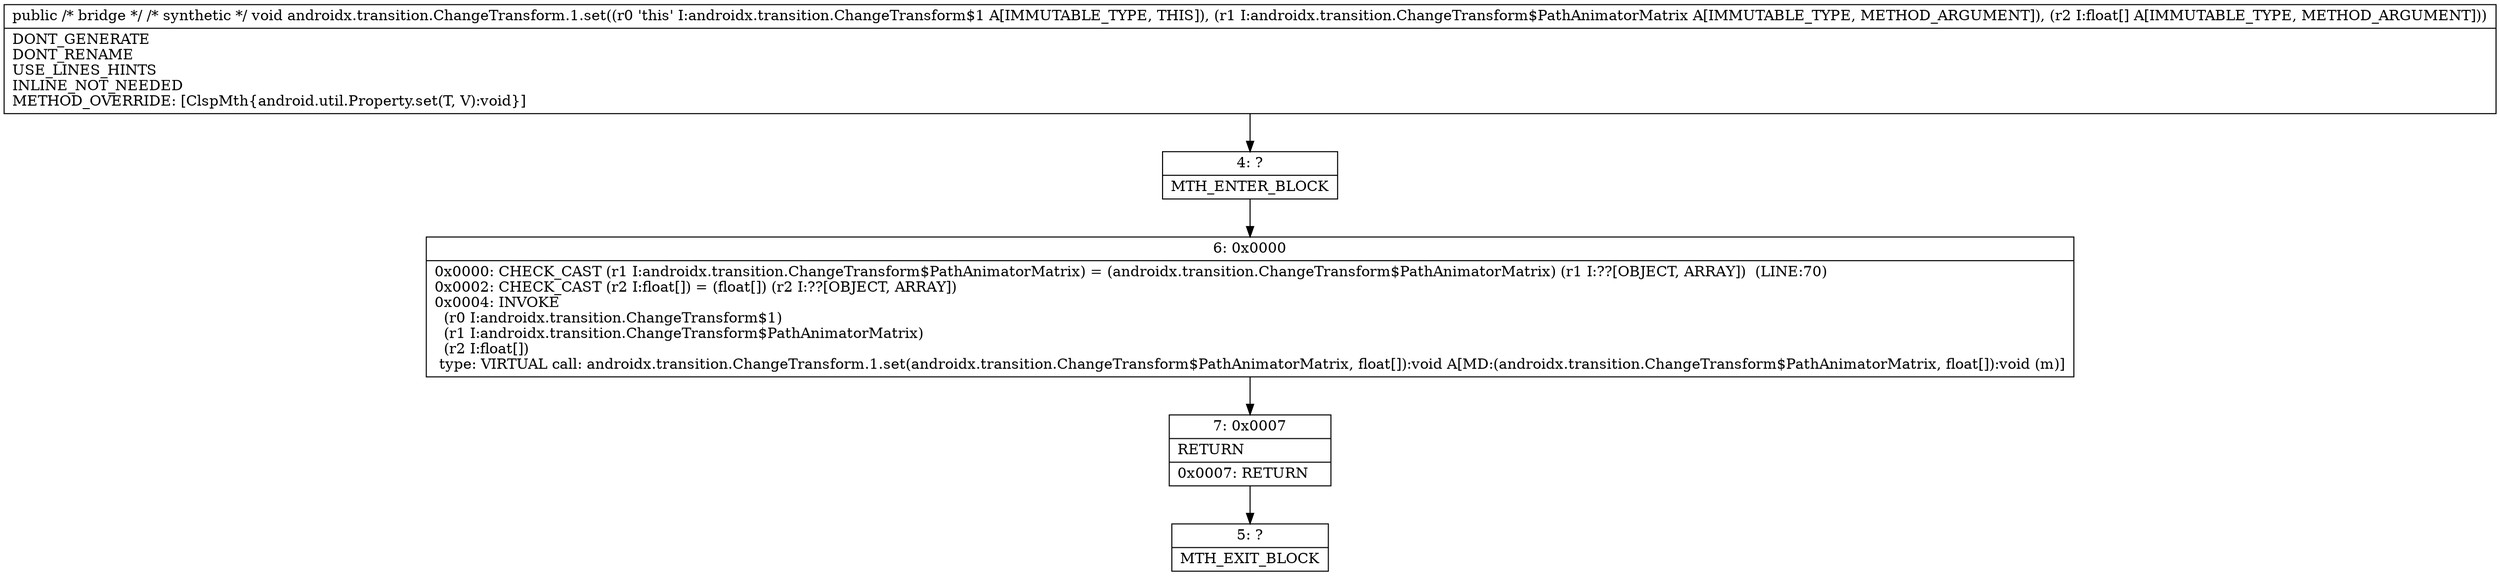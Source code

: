 digraph "CFG forandroidx.transition.ChangeTransform.1.set(Ljava\/lang\/Object;Ljava\/lang\/Object;)V" {
Node_4 [shape=record,label="{4\:\ ?|MTH_ENTER_BLOCK\l}"];
Node_6 [shape=record,label="{6\:\ 0x0000|0x0000: CHECK_CAST (r1 I:androidx.transition.ChangeTransform$PathAnimatorMatrix) = (androidx.transition.ChangeTransform$PathAnimatorMatrix) (r1 I:??[OBJECT, ARRAY])  (LINE:70)\l0x0002: CHECK_CAST (r2 I:float[]) = (float[]) (r2 I:??[OBJECT, ARRAY]) \l0x0004: INVOKE  \l  (r0 I:androidx.transition.ChangeTransform$1)\l  (r1 I:androidx.transition.ChangeTransform$PathAnimatorMatrix)\l  (r2 I:float[])\l type: VIRTUAL call: androidx.transition.ChangeTransform.1.set(androidx.transition.ChangeTransform$PathAnimatorMatrix, float[]):void A[MD:(androidx.transition.ChangeTransform$PathAnimatorMatrix, float[]):void (m)]\l}"];
Node_7 [shape=record,label="{7\:\ 0x0007|RETURN\l|0x0007: RETURN   \l}"];
Node_5 [shape=record,label="{5\:\ ?|MTH_EXIT_BLOCK\l}"];
MethodNode[shape=record,label="{public \/* bridge *\/ \/* synthetic *\/ void androidx.transition.ChangeTransform.1.set((r0 'this' I:androidx.transition.ChangeTransform$1 A[IMMUTABLE_TYPE, THIS]), (r1 I:androidx.transition.ChangeTransform$PathAnimatorMatrix A[IMMUTABLE_TYPE, METHOD_ARGUMENT]), (r2 I:float[] A[IMMUTABLE_TYPE, METHOD_ARGUMENT]))  | DONT_GENERATE\lDONT_RENAME\lUSE_LINES_HINTS\lINLINE_NOT_NEEDED\lMETHOD_OVERRIDE: [ClspMth\{android.util.Property.set(T, V):void\}]\l}"];
MethodNode -> Node_4;Node_4 -> Node_6;
Node_6 -> Node_7;
Node_7 -> Node_5;
}

